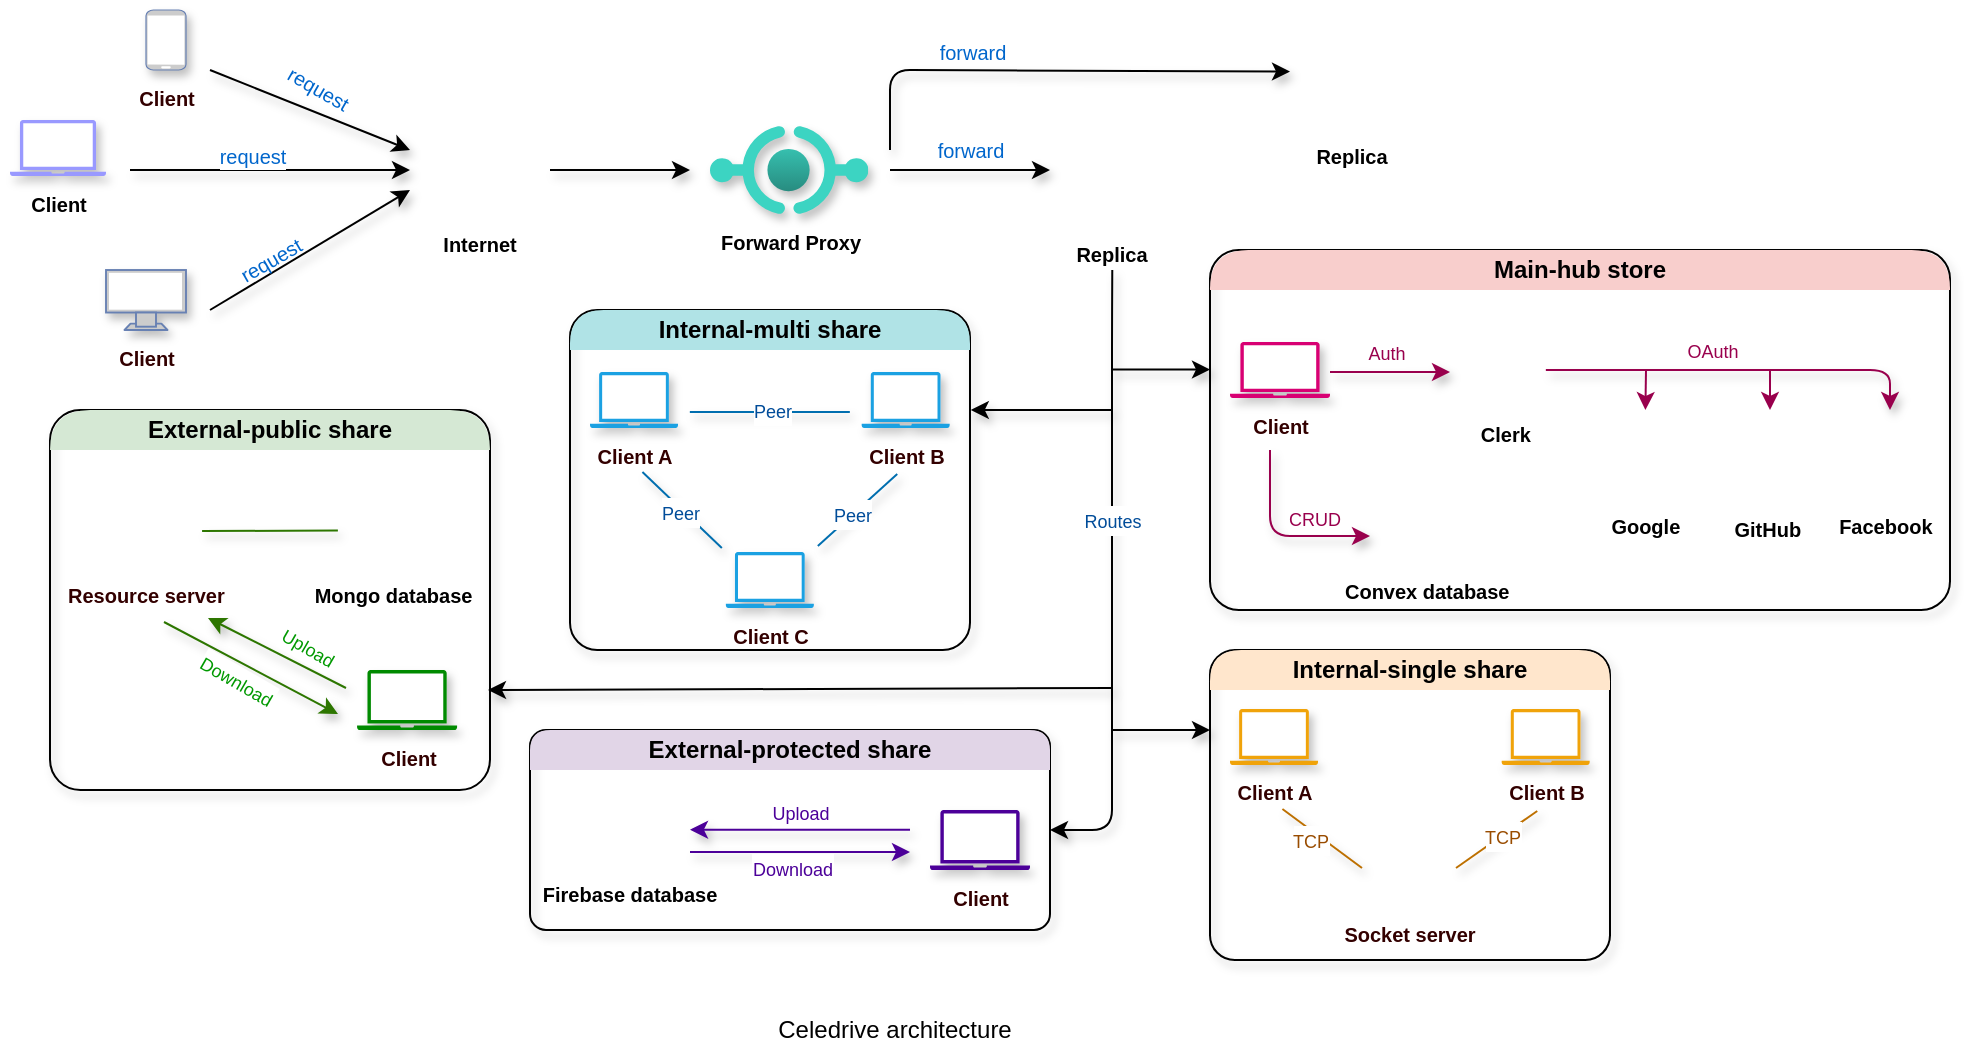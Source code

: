 <mxfile version="24.5.2" type="device">
  <diagram name="Page-1" id="r55egGYTYfPF11YwZ8IX">
    <mxGraphModel dx="713" dy="393" grid="1" gridSize="10" guides="1" tooltips="1" connect="1" arrows="1" fold="1" page="1" pageScale="1" pageWidth="850" pageHeight="1100" math="0" shadow="0">
      <root>
        <mxCell id="0" />
        <mxCell id="1" parent="0" />
        <mxCell id="8J-j7O59oHdIaS3BFxA8-6" value="&lt;font color=&quot;#330000&quot; style=&quot;font-size: 10px;&quot;&gt;&lt;b&gt;Client&lt;/b&gt;&lt;/font&gt;" style="fontColor=#0066CC;verticalAlign=top;verticalLabelPosition=bottom;labelPosition=center;align=center;html=1;outlineConnect=0;fillColor=#CCCCCC;strokeColor=#6881B3;gradientColor=none;gradientDirection=north;strokeWidth=2;shape=mxgraph.networks.monitor;shadow=1;" vertex="1" parent="1">
          <mxGeometry x="88" y="650" width="40" height="30" as="geometry" />
        </mxCell>
        <mxCell id="8J-j7O59oHdIaS3BFxA8-7" value="" style="endArrow=classic;html=1;rounded=0;shadow=1;" edge="1" parent="1">
          <mxGeometry width="50" height="50" relative="1" as="geometry">
            <mxPoint x="100" y="600" as="sourcePoint" />
            <mxPoint x="240" y="600" as="targetPoint" />
          </mxGeometry>
        </mxCell>
        <mxCell id="8J-j7O59oHdIaS3BFxA8-24" value="&lt;font color=&quot;#0066cc&quot; style=&quot;font-size: 10px;&quot;&gt;request&lt;/font&gt;" style="edgeLabel;html=1;align=center;verticalAlign=middle;resizable=0;points=[];" vertex="1" connectable="0" parent="8J-j7O59oHdIaS3BFxA8-7">
          <mxGeometry x="-0.13" y="7" relative="1" as="geometry">
            <mxPoint as="offset" />
          </mxGeometry>
        </mxCell>
        <mxCell id="8J-j7O59oHdIaS3BFxA8-8" value="&lt;font color=&quot;#330000&quot; style=&quot;font-size: 10px;&quot;&gt;&lt;b&gt;Client&lt;/b&gt;&lt;/font&gt;" style="fontColor=#0066CC;verticalAlign=top;verticalLabelPosition=bottom;labelPosition=center;align=center;html=1;outlineConnect=0;fillColor=#CCCCCC;strokeColor=#6881B3;gradientColor=none;gradientDirection=north;strokeWidth=2;shape=mxgraph.networks.mobile;shadow=1;" vertex="1" parent="1">
          <mxGeometry x="108" y="520" width="20" height="30" as="geometry" />
        </mxCell>
        <mxCell id="8J-j7O59oHdIaS3BFxA8-9" value="" style="endArrow=classic;html=1;rounded=0;shadow=1;" edge="1" parent="1">
          <mxGeometry width="50" height="50" relative="1" as="geometry">
            <mxPoint x="140" y="550" as="sourcePoint" />
            <mxPoint x="240" y="590" as="targetPoint" />
          </mxGeometry>
        </mxCell>
        <mxCell id="8J-j7O59oHdIaS3BFxA8-22" value="&lt;font color=&quot;#0066cc&quot; style=&quot;font-size: 10px;&quot;&gt;request&lt;/font&gt;" style="edgeLabel;html=1;align=center;verticalAlign=middle;resizable=0;points=[];rotation=30;" vertex="1" connectable="0" parent="8J-j7O59oHdIaS3BFxA8-9">
          <mxGeometry x="0.018" y="5" relative="1" as="geometry">
            <mxPoint x="1" y="-7" as="offset" />
          </mxGeometry>
        </mxCell>
        <mxCell id="8J-j7O59oHdIaS3BFxA8-10" value="" style="endArrow=classic;html=1;rounded=0;shadow=1;" edge="1" parent="1">
          <mxGeometry width="50" height="50" relative="1" as="geometry">
            <mxPoint x="140" y="670" as="sourcePoint" />
            <mxPoint x="240" y="610" as="targetPoint" />
          </mxGeometry>
        </mxCell>
        <mxCell id="8J-j7O59oHdIaS3BFxA8-13" value="Internet" style="shape=image;verticalLabelPosition=bottom;labelBackgroundColor=default;verticalAlign=top;aspect=fixed;imageAspect=0;image=https://www.pngkey.com/png/full/450-4500237_internet-icon-world-wide-web-logo-png.png;fontSize=10;fontStyle=1;shadow=1;" vertex="1" parent="1">
          <mxGeometry x="250" y="575" width="50" height="50" as="geometry" />
        </mxCell>
        <mxCell id="8J-j7O59oHdIaS3BFxA8-14" value="" style="endArrow=classic;html=1;rounded=0;shadow=1;" edge="1" parent="1">
          <mxGeometry width="50" height="50" relative="1" as="geometry">
            <mxPoint x="480" y="600" as="sourcePoint" />
            <mxPoint x="560" y="600" as="targetPoint" />
          </mxGeometry>
        </mxCell>
        <mxCell id="8J-j7O59oHdIaS3BFxA8-15" value="" style="endArrow=classic;html=1;rounded=1;shadow=1;entryX=0;entryY=1;entryDx=0;entryDy=0;curved=0;" edge="1" parent="1">
          <mxGeometry width="50" height="50" relative="1" as="geometry">
            <mxPoint x="480" y="590" as="sourcePoint" />
            <mxPoint x="680" y="550.76" as="targetPoint" />
            <Array as="points">
              <mxPoint x="480" y="550" />
            </Array>
          </mxGeometry>
        </mxCell>
        <mxCell id="8J-j7O59oHdIaS3BFxA8-18" value="&lt;font color=&quot;#0066cc&quot; style=&quot;font-size: 10px;&quot;&gt;forward&lt;/font&gt;" style="edgeLabel;html=1;align=center;verticalAlign=middle;resizable=0;points=[];rotation=0;" vertex="1" connectable="0" parent="8J-j7O59oHdIaS3BFxA8-15">
          <mxGeometry x="-0.078" y="-8" relative="1" as="geometry">
            <mxPoint x="-30" y="-18" as="offset" />
          </mxGeometry>
        </mxCell>
        <mxCell id="8J-j7O59oHdIaS3BFxA8-16" value="&lt;font color=&quot;#0066cc&quot; style=&quot;font-size: 10px;&quot;&gt;forward&lt;/font&gt;" style="text;html=1;align=center;verticalAlign=middle;resizable=0;points=[];autosize=1;strokeColor=none;fillColor=none;rotation=0;shadow=1;" vertex="1" parent="1">
          <mxGeometry x="490" y="575" width="60" height="30" as="geometry" />
        </mxCell>
        <mxCell id="8J-j7O59oHdIaS3BFxA8-20" value="Replica" style="shape=image;verticalLabelPosition=bottom;labelBackgroundColor=default;verticalAlign=top;aspect=fixed;imageAspect=0;image=https://img.icons8.com/water-color/100/centralized-network.png;fontSize=10;fontStyle=1;shadow=1;" vertex="1" parent="1">
          <mxGeometry x="680" y="519" width="62" height="62" as="geometry" />
        </mxCell>
        <mxCell id="8J-j7O59oHdIaS3BFxA8-23" value="&lt;font color=&quot;#0066cc&quot; style=&quot;font-size: 10px;&quot;&gt;request&lt;/font&gt;" style="text;html=1;align=center;verticalAlign=middle;resizable=0;points=[];autosize=1;strokeColor=none;fillColor=none;rotation=-30;" vertex="1" parent="1">
          <mxGeometry x="140" y="630" width="60" height="30" as="geometry" />
        </mxCell>
        <mxCell id="8J-j7O59oHdIaS3BFxA8-25" value="&lt;font style=&quot;font-size: 10px;&quot;&gt;&lt;b&gt;Forward Proxy&lt;/b&gt;&lt;/font&gt;" style="image;aspect=fixed;html=1;points=[];align=center;fontSize=12;image=img/lib/azure2/other/API_Proxy.svg;clipPath=inset(0% 0% 0% 0%);shadow=1;" vertex="1" parent="1">
          <mxGeometry x="390" y="578" width="79.2" height="44" as="geometry" />
        </mxCell>
        <mxCell id="8J-j7O59oHdIaS3BFxA8-28" value="" style="endArrow=classic;html=1;rounded=0;shadow=1;" edge="1" parent="1">
          <mxGeometry width="50" height="50" relative="1" as="geometry">
            <mxPoint x="310" y="600" as="sourcePoint" />
            <mxPoint x="380" y="600" as="targetPoint" />
          </mxGeometry>
        </mxCell>
        <mxCell id="8J-j7O59oHdIaS3BFxA8-34" value="&lt;b&gt;&lt;font style=&quot;font-size: 10px;&quot;&gt;Client&lt;/font&gt;&lt;/b&gt;" style="sketch=0;pointerEvents=1;shadow=1;dashed=0;html=1;strokeColor=#9673a6;fillColor=#9999FF;labelPosition=center;verticalLabelPosition=bottom;verticalAlign=top;align=center;outlineConnect=0;shape=mxgraph.veeam2.laptop;rounded=1;fontFamily=Helvetica;fontSize=12;" vertex="1" parent="1">
          <mxGeometry x="40" y="575" width="48" height="28.0" as="geometry" />
        </mxCell>
        <mxCell id="8J-j7O59oHdIaS3BFxA8-55" value="Replica" style="shape=image;verticalLabelPosition=bottom;labelBackgroundColor=default;verticalAlign=top;aspect=fixed;imageAspect=0;image=https://img.icons8.com/water-color/100/centralized-network.png;fontSize=10;fontStyle=1;shadow=1;" vertex="1" parent="1">
          <mxGeometry x="560" y="568" width="62" height="62" as="geometry" />
        </mxCell>
        <mxCell id="8J-j7O59oHdIaS3BFxA8-96" value="" style="group;shadow=1;" vertex="1" connectable="0" parent="1">
          <mxGeometry x="70" y="720" width="220" height="200" as="geometry" />
        </mxCell>
        <mxCell id="8J-j7O59oHdIaS3BFxA8-97" value="" style="rounded=1;whiteSpace=wrap;html=1;strokeColor=default;align=center;verticalAlign=middle;fontFamily=Helvetica;fontSize=12;fontColor=default;fillColor=none;arcSize=8;shadow=1;" vertex="1" parent="8J-j7O59oHdIaS3BFxA8-96">
          <mxGeometry x="-10" width="220" height="190" as="geometry" />
        </mxCell>
        <mxCell id="8J-j7O59oHdIaS3BFxA8-98" value="External-public share" style="swimlane;whiteSpace=wrap;html=1;rounded=1;dashed=1;strokeColor=none;align=center;verticalAlign=middle;fontFamily=Helvetica;fontSize=12;fillColor=#d5e8d4;arcSize=50;startSize=20;shadow=0;" vertex="1" parent="8J-j7O59oHdIaS3BFxA8-96">
          <mxGeometry x="-10" width="220" height="40" as="geometry">
            <mxRectangle width="150" height="30" as="alternateBounds" />
          </mxGeometry>
        </mxCell>
        <mxCell id="8J-j7O59oHdIaS3BFxA8-100" value="Resource server" style="shape=image;verticalLabelPosition=bottom;labelBackgroundColor=default;verticalAlign=top;aspect=fixed;imageAspect=0;image=https://cdn.freebiesupply.com/logos/large/2x/nodejs-icon-logo-png-transparent.png;shadow=1;fontStyle=1;fontSize=10;fontColor=#330000;" vertex="1" parent="8J-j7O59oHdIaS3BFxA8-96">
          <mxGeometry x="19.998" y="40.48" width="36.375" height="40.042" as="geometry" />
        </mxCell>
        <mxCell id="8J-j7O59oHdIaS3BFxA8-120" value="Mongo database" style="shape=image;verticalLabelPosition=bottom;labelBackgroundColor=default;verticalAlign=top;aspect=fixed;imageAspect=0;image=https://logicabeans.com/wp-content/uploads/2022/08/MongoDB.png;shadow=1;fontStyle=1;fontSize=10;" vertex="1" parent="8J-j7O59oHdIaS3BFxA8-96">
          <mxGeometry x="143.54" y="40" width="36.46" height="40.52" as="geometry" />
        </mxCell>
        <mxCell id="8J-j7O59oHdIaS3BFxA8-102" value="" style="endArrow=none;html=1;rounded=0;fontFamily=Helvetica;fontSize=12;fontColor=default;fillColor=#60a917;strokeColor=#2D7600;shadow=1;startArrow=classic;startFill=1;" edge="1" parent="8J-j7O59oHdIaS3BFxA8-96">
          <mxGeometry width="50" height="50" relative="1" as="geometry">
            <mxPoint x="134" y="152" as="sourcePoint" />
            <mxPoint x="47" y="106" as="targetPoint" />
          </mxGeometry>
        </mxCell>
        <mxCell id="8J-j7O59oHdIaS3BFxA8-103" value="&lt;font color=&quot;#009900&quot; style=&quot;font-size: 9px;&quot;&gt;Download&lt;/font&gt;" style="edgeLabel;html=1;align=center;verticalAlign=middle;resizable=0;points=[];rounded=1;dashed=1;strokeColor=default;fontFamily=Helvetica;fontSize=12;fontColor=default;fillColor=none;rotation=30;" vertex="1" connectable="0" parent="8J-j7O59oHdIaS3BFxA8-102">
          <mxGeometry x="0.123" relative="1" as="geometry">
            <mxPoint x="-2" y="9" as="offset" />
          </mxGeometry>
        </mxCell>
        <mxCell id="8J-j7O59oHdIaS3BFxA8-101" value="&lt;font color=&quot;#330000&quot; style=&quot;font-size: 10px;&quot;&gt;&lt;b&gt;Client&lt;/b&gt;&lt;/font&gt;" style="sketch=0;pointerEvents=1;shadow=1;html=1;strokeColor=#005700;fillColor=#008a00;labelPosition=center;verticalLabelPosition=bottom;verticalAlign=top;align=center;outlineConnect=0;shape=mxgraph.veeam2.laptop;rounded=1;fontFamily=Helvetica;fontSize=12;fontColor=#ffffff;" vertex="1" parent="8J-j7O59oHdIaS3BFxA8-96">
          <mxGeometry x="143.54" y="130" width="50" height="30" as="geometry" />
        </mxCell>
        <mxCell id="8J-j7O59oHdIaS3BFxA8-123" value="" style="endArrow=classic;html=1;rounded=0;fontFamily=Helvetica;fontSize=12;fontColor=default;fillColor=#60a917;strokeColor=#2D7600;shadow=1;endFill=1;" edge="1" parent="8J-j7O59oHdIaS3BFxA8-96">
          <mxGeometry width="50" height="50" relative="1" as="geometry">
            <mxPoint x="138" y="139" as="sourcePoint" />
            <mxPoint x="69" y="104" as="targetPoint" />
          </mxGeometry>
        </mxCell>
        <mxCell id="8J-j7O59oHdIaS3BFxA8-125" value="&lt;font style=&quot;font-size: 9px;&quot; color=&quot;#009900&quot;&gt;Upload&lt;/font&gt;" style="edgeLabel;html=1;align=center;verticalAlign=middle;resizable=0;points=[];rounded=1;dashed=1;strokeColor=default;fontFamily=Helvetica;fontSize=12;fontColor=default;fillColor=none;rotation=30;" vertex="1" connectable="0" parent="8J-j7O59oHdIaS3BFxA8-123">
          <mxGeometry x="0.119" y="-5" relative="1" as="geometry">
            <mxPoint x="17" y="3" as="offset" />
          </mxGeometry>
        </mxCell>
        <mxCell id="8J-j7O59oHdIaS3BFxA8-104" value="" style="endArrow=none;html=1;rounded=0;fontFamily=Helvetica;fontSize=12;fontColor=default;fillColor=#60a917;strokeColor=#2D7600;shadow=1;" edge="1" parent="8J-j7O59oHdIaS3BFxA8-96">
          <mxGeometry width="50" height="50" relative="1" as="geometry">
            <mxPoint x="66.04" y="60.56" as="sourcePoint" />
            <mxPoint x="133.95" y="60.28" as="targetPoint" />
            <Array as="points" />
          </mxGeometry>
        </mxCell>
        <mxCell id="8J-j7O59oHdIaS3BFxA8-87" value="" style="rounded=1;whiteSpace=wrap;html=1;strokeColor=default;align=center;verticalAlign=middle;fontFamily=Helvetica;fontSize=12;fontColor=default;fillColor=none;arcSize=8;shadow=1;" vertex="1" parent="1">
          <mxGeometry x="640" y="640" width="370" height="180" as="geometry" />
        </mxCell>
        <mxCell id="8J-j7O59oHdIaS3BFxA8-88" value="Main-hub store" style="swimlane;whiteSpace=wrap;html=1;rounded=1;dashed=1;strokeColor=none;align=center;verticalAlign=middle;fontFamily=Helvetica;fontSize=12;fillColor=#f8cecc;arcSize=32;startSize=20;shadow=0;" vertex="1" parent="1">
          <mxGeometry x="640" y="640" width="370" height="40" as="geometry">
            <mxRectangle width="150" height="30" as="alternateBounds" />
          </mxGeometry>
        </mxCell>
        <mxCell id="8J-j7O59oHdIaS3BFxA8-89" value="&lt;font color=&quot;#330000&quot; style=&quot;font-size: 10px;&quot;&gt;&lt;b&gt;Client&lt;/b&gt;&lt;/font&gt;" style="sketch=0;pointerEvents=1;shadow=1;dashed=0;html=1;strokeColor=#A50040;fillColor=#d80073;labelPosition=center;verticalLabelPosition=bottom;verticalAlign=top;align=center;outlineConnect=0;shape=mxgraph.veeam2.laptop;rounded=1;fontFamily=Helvetica;fontSize=12;fontColor=#ffffff;" vertex="1" parent="1">
          <mxGeometry x="650" y="686" width="50" height="28" as="geometry" />
        </mxCell>
        <mxCell id="8J-j7O59oHdIaS3BFxA8-48" value="" style="rounded=1;whiteSpace=wrap;html=1;strokeColor=default;align=center;verticalAlign=middle;fontFamily=Helvetica;fontSize=12;fontColor=default;fillColor=none;arcSize=8;shadow=1;" vertex="1" parent="1">
          <mxGeometry x="320" y="670" width="200" height="170" as="geometry" />
        </mxCell>
        <mxCell id="8J-j7O59oHdIaS3BFxA8-49" value="Internal-multi share" style="swimlane;whiteSpace=wrap;html=1;rounded=1;dashed=1;strokeColor=none;align=center;verticalAlign=middle;fontFamily=Helvetica;fontSize=12;fillColor=#b0e3e6;arcSize=28;startSize=20;shadow=0;" vertex="1" parent="1">
          <mxGeometry x="320" y="670" width="200" height="40" as="geometry" />
        </mxCell>
        <mxCell id="8J-j7O59oHdIaS3BFxA8-50" value="&lt;font color=&quot;#330000&quot; style=&quot;font-size: 10px;&quot;&gt;&lt;b&gt;Client A&lt;/b&gt;&lt;/font&gt;" style="sketch=0;pointerEvents=1;shadow=1;dashed=0;html=1;strokeColor=#006EAF;fillColor=#1ba1e2;labelPosition=center;verticalLabelPosition=bottom;verticalAlign=top;align=center;outlineConnect=0;shape=mxgraph.veeam2.laptop;rounded=1;fontFamily=Helvetica;fontSize=12;fontColor=#ffffff;" vertex="1" parent="1">
          <mxGeometry x="330" y="701" width="44" height="28.0" as="geometry" />
        </mxCell>
        <mxCell id="8J-j7O59oHdIaS3BFxA8-52" value="&lt;font color=&quot;#330000&quot; style=&quot;font-size: 10px;&quot;&gt;&lt;b style=&quot;&quot;&gt;Client B&lt;/b&gt;&lt;/font&gt;" style="sketch=0;pointerEvents=1;shadow=1;html=1;strokeColor=#006EAF;fillColor=#1ba1e2;labelPosition=center;verticalLabelPosition=bottom;verticalAlign=top;align=center;outlineConnect=0;shape=mxgraph.veeam2.laptop;rounded=1;fontFamily=Helvetica;fontSize=12;fontColor=#ffffff;" vertex="1" parent="1">
          <mxGeometry x="465.833" y="701" width="44" height="28.0" as="geometry" />
        </mxCell>
        <mxCell id="8J-j7O59oHdIaS3BFxA8-53" value="" style="endArrow=none;html=1;rounded=0;fontFamily=Helvetica;fontSize=12;fontColor=default;fillColor=#1ba1e2;strokeColor=#006EAF;shadow=1;" edge="1" parent="1">
          <mxGeometry width="50" height="50" relative="1" as="geometry">
            <mxPoint x="443.92" y="788" as="sourcePoint" />
            <mxPoint x="483.627" y="752" as="targetPoint" />
          </mxGeometry>
        </mxCell>
        <mxCell id="8J-j7O59oHdIaS3BFxA8-68" value="&lt;font color=&quot;#004c99&quot; style=&quot;font-size: 9px;&quot;&gt;Peer&lt;/font&gt;" style="edgeLabel;html=1;align=center;verticalAlign=middle;resizable=0;points=[];rounded=1;dashed=1;strokeColor=default;fontFamily=Helvetica;fontSize=12;fontColor=default;fillColor=none;" vertex="1" connectable="0" parent="8J-j7O59oHdIaS3BFxA8-53">
          <mxGeometry x="-0.137" y="1" relative="1" as="geometry">
            <mxPoint as="offset" />
          </mxGeometry>
        </mxCell>
        <mxCell id="8J-j7O59oHdIaS3BFxA8-54" value="" style="endArrow=none;html=1;rounded=0;fontFamily=Helvetica;fontSize=12;fontColor=default;fillColor=#1ba1e2;strokeColor=#006EAF;shadow=1;" edge="1" parent="1">
          <mxGeometry width="50" height="50" relative="1" as="geometry">
            <mxPoint x="395.92" y="789" as="sourcePoint" />
            <mxPoint x="356.21" y="751" as="targetPoint" />
          </mxGeometry>
        </mxCell>
        <mxCell id="8J-j7O59oHdIaS3BFxA8-67" value="&lt;font color=&quot;#004c99&quot; style=&quot;font-size: 9px;&quot;&gt;Peer&lt;/font&gt;" style="edgeLabel;html=1;align=center;verticalAlign=middle;resizable=0;points=[];rounded=1;dashed=1;strokeColor=default;fontFamily=Helvetica;fontSize=12;fontColor=default;fillColor=none;" vertex="1" connectable="0" parent="8J-j7O59oHdIaS3BFxA8-54">
          <mxGeometry x="0.023" y="1" relative="1" as="geometry">
            <mxPoint as="offset" />
          </mxGeometry>
        </mxCell>
        <mxCell id="8J-j7O59oHdIaS3BFxA8-61" value="&lt;font color=&quot;#330000&quot; style=&quot;font-size: 10px;&quot;&gt;&lt;b&gt;Client C&lt;/b&gt;&lt;/font&gt;" style="sketch=0;pointerEvents=1;shadow=1;dashed=0;html=1;strokeColor=#006EAF;fillColor=#1ba1e2;labelPosition=center;verticalLabelPosition=bottom;verticalAlign=top;align=center;outlineConnect=0;shape=mxgraph.veeam2.laptop;rounded=1;fontFamily=Helvetica;fontSize=12;fontColor=#ffffff;" vertex="1" parent="1">
          <mxGeometry x="397.92" y="791" width="44" height="28.0" as="geometry" />
        </mxCell>
        <mxCell id="8J-j7O59oHdIaS3BFxA8-62" value="" style="endArrow=none;html=1;rounded=0;fontFamily=Helvetica;fontSize=12;fontColor=default;fillColor=#1ba1e2;strokeColor=#006EAF;shadow=1;" edge="1" parent="1">
          <mxGeometry width="50" height="50" relative="1" as="geometry">
            <mxPoint x="459.92" y="721" as="sourcePoint" />
            <mxPoint x="379.92" y="721" as="targetPoint" />
          </mxGeometry>
        </mxCell>
        <mxCell id="8J-j7O59oHdIaS3BFxA8-69" value="" style="edgeLabel;html=1;align=center;verticalAlign=middle;resizable=0;points=[];rounded=1;dashed=1;strokeColor=default;fontFamily=Helvetica;fontSize=12;fontColor=default;fillColor=none;" vertex="1" connectable="0" parent="8J-j7O59oHdIaS3BFxA8-62">
          <mxGeometry x="-0.011" y="-1" relative="1" as="geometry">
            <mxPoint as="offset" />
          </mxGeometry>
        </mxCell>
        <mxCell id="8J-j7O59oHdIaS3BFxA8-70" value="&lt;font color=&quot;#004c99&quot; style=&quot;font-size: 9px;&quot;&gt;Peer&lt;/font&gt;" style="edgeLabel;html=1;align=center;verticalAlign=middle;resizable=0;points=[];rounded=1;dashed=1;strokeColor=default;fontFamily=Helvetica;fontSize=12;fontColor=default;fillColor=none;" vertex="1" connectable="0" parent="8J-j7O59oHdIaS3BFxA8-62">
          <mxGeometry x="-0.063" y="-1" relative="1" as="geometry">
            <mxPoint x="-2" as="offset" />
          </mxGeometry>
        </mxCell>
        <mxCell id="8J-j7O59oHdIaS3BFxA8-165" value="" style="edgeLabel;html=1;align=center;verticalAlign=middle;resizable=0;points=[];rounded=1;dashed=1;strokeColor=default;fontFamily=Helvetica;fontSize=12;fontColor=default;fillColor=none;" vertex="1" connectable="0" parent="8J-j7O59oHdIaS3BFxA8-62">
          <mxGeometry x="0.055" y="-1" relative="1" as="geometry">
            <mxPoint as="offset" />
          </mxGeometry>
        </mxCell>
        <mxCell id="8J-j7O59oHdIaS3BFxA8-139" value="" style="endArrow=classic;html=1;rounded=1;fontFamily=Helvetica;fontSize=12;fontColor=default;curved=0;shadow=1;entryX=1;entryY=0.5;entryDx=0;entryDy=0;" edge="1" parent="1" target="8J-j7O59oHdIaS3BFxA8-127">
          <mxGeometry width="50" height="50" relative="1" as="geometry">
            <mxPoint x="591.14" y="650" as="sourcePoint" />
            <mxPoint x="590" y="930" as="targetPoint" />
            <Array as="points">
              <mxPoint x="591" y="680" />
              <mxPoint x="591" y="930" />
            </Array>
          </mxGeometry>
        </mxCell>
        <mxCell id="8J-j7O59oHdIaS3BFxA8-142" value="&lt;font color=&quot;#004c99&quot; style=&quot;font-size: 9px;&quot;&gt;Routes&lt;/font&gt;" style="edgeLabel;html=1;align=center;verticalAlign=middle;resizable=0;points=[];rounded=1;dashed=1;strokeColor=default;fontFamily=Helvetica;fontSize=12;fontColor=default;fillColor=none;" vertex="1" connectable="0" parent="8J-j7O59oHdIaS3BFxA8-139">
          <mxGeometry x="-0.202" y="-5" relative="1" as="geometry">
            <mxPoint x="5" y="1" as="offset" />
          </mxGeometry>
        </mxCell>
        <mxCell id="8J-j7O59oHdIaS3BFxA8-127" value="" style="rounded=1;whiteSpace=wrap;html=1;strokeColor=default;align=center;verticalAlign=middle;fontFamily=Helvetica;fontSize=12;fontColor=default;fillColor=none;arcSize=8;shadow=1;" vertex="1" parent="1">
          <mxGeometry x="300" y="880" width="260" height="100" as="geometry" />
        </mxCell>
        <mxCell id="8J-j7O59oHdIaS3BFxA8-128" value="External-protected share" style="swimlane;whiteSpace=wrap;html=1;rounded=1;dashed=1;strokeColor=none;align=center;verticalAlign=middle;fontFamily=Helvetica;fontSize=12;fillColor=#e1d5e7;arcSize=17;startSize=20;shadow=0;" vertex="1" parent="1">
          <mxGeometry x="300" y="880" width="260" height="40" as="geometry">
            <mxRectangle width="150" height="30" as="alternateBounds" />
          </mxGeometry>
        </mxCell>
        <mxCell id="8J-j7O59oHdIaS3BFxA8-131" value="" style="endArrow=classic;html=1;rounded=0;fontFamily=Helvetica;fontSize=12;fontColor=default;fillColor=#60a917;strokeColor=#4C0099;shadow=1;startArrow=none;startFill=0;endFill=1;" edge="1" parent="1">
          <mxGeometry width="50" height="50" relative="1" as="geometry">
            <mxPoint x="490" y="929.82" as="sourcePoint" />
            <mxPoint x="380" y="929.82" as="targetPoint" />
          </mxGeometry>
        </mxCell>
        <mxCell id="8J-j7O59oHdIaS3BFxA8-132" value="&lt;font color=&quot;#4c0099&quot; style=&quot;font-size: 9px;&quot;&gt;Upload&lt;/font&gt;" style="edgeLabel;html=1;align=center;verticalAlign=middle;resizable=0;points=[];rounded=1;dashed=1;strokeColor=default;fontFamily=Helvetica;fontSize=12;fontColor=default;fillColor=none;rotation=0;" vertex="1" connectable="0" parent="8J-j7O59oHdIaS3BFxA8-131">
          <mxGeometry x="0.123" relative="1" as="geometry">
            <mxPoint x="7" y="-9" as="offset" />
          </mxGeometry>
        </mxCell>
        <mxCell id="8J-j7O59oHdIaS3BFxA8-134" value="" style="endArrow=none;html=1;rounded=0;fontFamily=Helvetica;fontSize=12;fontColor=default;fillColor=#60a917;strokeColor=#4C0099;shadow=1;endFill=0;startArrow=classic;startFill=1;" edge="1" parent="1">
          <mxGeometry width="50" height="50" relative="1" as="geometry">
            <mxPoint x="490" y="941" as="sourcePoint" />
            <mxPoint x="380" y="941" as="targetPoint" />
          </mxGeometry>
        </mxCell>
        <mxCell id="8J-j7O59oHdIaS3BFxA8-135" value="&lt;font color=&quot;#4c0099&quot; style=&quot;font-size: 9px;&quot;&gt;Download&lt;/font&gt;" style="edgeLabel;html=1;align=center;verticalAlign=middle;resizable=0;points=[];rounded=1;dashed=1;strokeColor=default;fontFamily=Helvetica;fontSize=12;fontColor=default;fillColor=none;rotation=0;" vertex="1" connectable="0" parent="8J-j7O59oHdIaS3BFxA8-134">
          <mxGeometry x="0.119" y="-5" relative="1" as="geometry">
            <mxPoint x="2" y="13" as="offset" />
          </mxGeometry>
        </mxCell>
        <mxCell id="8J-j7O59oHdIaS3BFxA8-138" value="Firebase database" style="shape=image;verticalLabelPosition=bottom;labelBackgroundColor=default;verticalAlign=top;aspect=fixed;imageAspect=0;image=https://assets-global.website-files.com/631ec5866e474e5b101f6a41/6596996b5c4dca1a76a21e8a_Firebase.png;fontStyle=1;fontSize=10;shadow=1;" vertex="1" parent="1">
          <mxGeometry x="330" y="910" width="40" height="40" as="geometry" />
        </mxCell>
        <mxCell id="8J-j7O59oHdIaS3BFxA8-130" value="&lt;font color=&quot;#330000&quot; style=&quot;font-size: 10px;&quot;&gt;&lt;b&gt;Client&lt;/b&gt;&lt;/font&gt;" style="sketch=0;pointerEvents=1;shadow=1;html=1;strokeColor=none;fillColor=#4C0099;labelPosition=center;verticalLabelPosition=bottom;verticalAlign=top;align=center;outlineConnect=0;shape=mxgraph.veeam2.laptop;rounded=1;fontFamily=Helvetica;fontSize=12;fontColor=#ffffff;" vertex="1" parent="1">
          <mxGeometry x="500" y="920" width="50" height="30" as="geometry" />
        </mxCell>
        <mxCell id="8J-j7O59oHdIaS3BFxA8-141" value="" style="endArrow=classic;html=1;rounded=0;fontFamily=Helvetica;fontSize=12;fontColor=default;shadow=1;" edge="1" parent="1">
          <mxGeometry width="50" height="50" relative="1" as="geometry">
            <mxPoint x="591" y="859" as="sourcePoint" />
            <mxPoint x="279" y="860" as="targetPoint" />
          </mxGeometry>
        </mxCell>
        <mxCell id="8J-j7O59oHdIaS3BFxA8-33" value="" style="rounded=1;whiteSpace=wrap;html=1;strokeColor=default;align=center;verticalAlign=middle;fontFamily=Helvetica;fontSize=12;fontColor=default;fillColor=none;arcSize=8;shadow=1;" vertex="1" parent="1">
          <mxGeometry x="640" y="840" width="200" height="155" as="geometry" />
        </mxCell>
        <mxCell id="8J-j7O59oHdIaS3BFxA8-43" value="Internal-single share" style="swimlane;whiteSpace=wrap;html=1;rounded=1;dashed=1;strokeColor=none;align=center;verticalAlign=middle;fontFamily=Helvetica;fontSize=12;fillColor=#ffe6cc;arcSize=26;startSize=20;shadow=0;" vertex="1" parent="1">
          <mxGeometry x="640" y="840" width="200" height="40" as="geometry">
            <mxRectangle width="150" height="30" as="alternateBounds" />
          </mxGeometry>
        </mxCell>
        <mxCell id="8J-j7O59oHdIaS3BFxA8-40" value="&lt;font color=&quot;#330000&quot; style=&quot;font-size: 10px;&quot;&gt;&lt;b&gt;Client A&lt;/b&gt;&lt;/font&gt;" style="sketch=0;pointerEvents=1;shadow=1;dashed=0;html=1;strokeColor=#BD7000;fillColor=#f0a30a;labelPosition=center;verticalLabelPosition=bottom;verticalAlign=top;align=center;outlineConnect=0;shape=mxgraph.veeam2.laptop;rounded=1;fontFamily=Helvetica;fontSize=12;fontColor=#000000;" vertex="1" parent="1">
          <mxGeometry x="650" y="869.48" width="44" height="28.0" as="geometry" />
        </mxCell>
        <mxCell id="8J-j7O59oHdIaS3BFxA8-42" value="Socket server" style="shape=image;verticalLabelPosition=bottom;labelBackgroundColor=default;verticalAlign=top;aspect=fixed;imageAspect=0;image=https://cdn.freebiesupply.com/logos/large/2x/nodejs-icon-logo-png-transparent.png;shadow=1;fontStyle=1;fontSize=10;fontColor=#330000;imageBackground=none;" vertex="1" parent="1">
          <mxGeometry x="721.808" y="930" width="36.375" height="40.042" as="geometry" />
        </mxCell>
        <mxCell id="8J-j7O59oHdIaS3BFxA8-39" value="&lt;font color=&quot;#330000&quot; style=&quot;font-size: 10px;&quot;&gt;&lt;b&gt;Client B&lt;/b&gt;&lt;/font&gt;" style="sketch=0;pointerEvents=1;shadow=1;html=1;strokeColor=#BD7000;fillColor=#f0a30a;labelPosition=center;verticalLabelPosition=bottom;verticalAlign=top;align=center;outlineConnect=0;shape=mxgraph.veeam2.laptop;rounded=1;fontFamily=Helvetica;fontSize=12;fontColor=#000000;" vertex="1" parent="1">
          <mxGeometry x="785.833" y="869.48" width="44" height="28.0" as="geometry" />
        </mxCell>
        <mxCell id="8J-j7O59oHdIaS3BFxA8-45" value="" style="endArrow=none;html=1;rounded=0;fontFamily=Helvetica;fontSize=12;fontColor=default;fillColor=#f0a30a;strokeColor=#BD7000;shadow=1;" edge="1" parent="1">
          <mxGeometry width="50" height="50" relative="1" as="geometry">
            <mxPoint x="763" y="949" as="sourcePoint" />
            <mxPoint x="803.627" y="920.48" as="targetPoint" />
          </mxGeometry>
        </mxCell>
        <mxCell id="8J-j7O59oHdIaS3BFxA8-63" value="&lt;font color=&quot;#994c00&quot; style=&quot;font-size: 9px;&quot;&gt;TCP&lt;/font&gt;" style="edgeLabel;html=1;align=center;verticalAlign=middle;resizable=0;points=[];rounded=1;dashed=1;strokeColor=default;fontFamily=Helvetica;fontSize=12;fontColor=default;fillColor=none;" vertex="1" connectable="0" parent="8J-j7O59oHdIaS3BFxA8-45">
          <mxGeometry x="0.123" relative="1" as="geometry">
            <mxPoint as="offset" />
          </mxGeometry>
        </mxCell>
        <mxCell id="8J-j7O59oHdIaS3BFxA8-46" value="" style="endArrow=none;html=1;rounded=0;fontFamily=Helvetica;fontSize=12;fontColor=default;fillColor=#f0a30a;strokeColor=#BD7000;shadow=1;" edge="1" parent="1">
          <mxGeometry width="50" height="50" relative="1" as="geometry">
            <mxPoint x="716" y="949" as="sourcePoint" />
            <mxPoint x="676.21" y="919.48" as="targetPoint" />
          </mxGeometry>
        </mxCell>
        <mxCell id="8J-j7O59oHdIaS3BFxA8-66" value="&lt;font color=&quot;#994c00&quot; style=&quot;font-size: 9px;&quot;&gt;TCP&lt;/font&gt;" style="edgeLabel;html=1;align=center;verticalAlign=middle;resizable=0;points=[];rounded=1;dashed=1;strokeColor=default;fontFamily=Helvetica;fontSize=12;fontColor=default;fillColor=none;" vertex="1" connectable="0" parent="8J-j7O59oHdIaS3BFxA8-46">
          <mxGeometry x="-0.115" y="-1" relative="1" as="geometry">
            <mxPoint x="-9" as="offset" />
          </mxGeometry>
        </mxCell>
        <mxCell id="8J-j7O59oHdIaS3BFxA8-144" value="Convex database" style="shape=image;verticalLabelPosition=bottom;labelBackgroundColor=default;verticalAlign=top;aspect=fixed;imageAspect=0;image=https://cdn.sanity.io/images/o0o2tn5x/production/285d09c87a0afb46b81044a49932f14539eb4778-400x400.png;fontStyle=1;fontSize=10;shadow=1;" vertex="1" parent="1">
          <mxGeometry x="729.32" y="760" width="38.6" height="38.6" as="geometry" />
        </mxCell>
        <mxCell id="8J-j7O59oHdIaS3BFxA8-149" value="" style="endArrow=classic;html=1;rounded=1;fontFamily=Helvetica;fontSize=12;fontColor=default;strokeColor=#99004D;curved=0;shadow=1;" edge="1" parent="1">
          <mxGeometry width="50" height="50" relative="1" as="geometry">
            <mxPoint x="700" y="701" as="sourcePoint" />
            <mxPoint x="760" y="701" as="targetPoint" />
            <Array as="points">
              <mxPoint x="700.11" y="701" />
            </Array>
          </mxGeometry>
        </mxCell>
        <mxCell id="8J-j7O59oHdIaS3BFxA8-150" value="&lt;font color=&quot;#99004d&quot; style=&quot;font-size: 9px;&quot;&gt;Auth&lt;/font&gt;" style="edgeLabel;html=1;align=center;verticalAlign=middle;resizable=0;points=[];rounded=1;dashed=1;strokeColor=default;fontFamily=Helvetica;fontSize=12;fontColor=default;fillColor=none;" vertex="1" connectable="0" parent="8J-j7O59oHdIaS3BFxA8-149">
          <mxGeometry x="-0.263" relative="1" as="geometry">
            <mxPoint x="6" y="-10" as="offset" />
          </mxGeometry>
        </mxCell>
        <mxCell id="8J-j7O59oHdIaS3BFxA8-151" value="Clerk" style="shape=image;verticalLabelPosition=bottom;labelBackgroundColor=default;verticalAlign=top;aspect=fixed;imageAspect=0;image=https://cdn.sanity.io/images/o0o2tn5x/production/2399b991025c365aafaa6fca85d91deac801e654-1046x1046.png;shadow=1;fontStyle=1;fontSize=10;" vertex="1" parent="1">
          <mxGeometry x="767.92" y="680" width="40" height="40" as="geometry" />
        </mxCell>
        <mxCell id="8J-j7O59oHdIaS3BFxA8-152" value="" style="endArrow=classic;html=1;rounded=1;fontFamily=Helvetica;fontSize=12;fontColor=default;strokeColor=#99004D;curved=0;shadow=1;" edge="1" parent="1">
          <mxGeometry width="50" height="50" relative="1" as="geometry">
            <mxPoint x="670" y="740" as="sourcePoint" />
            <mxPoint x="720" y="783" as="targetPoint" />
            <Array as="points">
              <mxPoint x="670" y="783" />
            </Array>
          </mxGeometry>
        </mxCell>
        <mxCell id="8J-j7O59oHdIaS3BFxA8-153" value="&lt;font color=&quot;#99004d&quot; style=&quot;font-size: 9px;&quot;&gt;CRUD&lt;/font&gt;" style="edgeLabel;html=1;align=center;verticalAlign=middle;resizable=0;points=[];rounded=1;dashed=1;strokeColor=default;fontFamily=Helvetica;fontSize=12;fontColor=default;fillColor=none;" vertex="1" connectable="0" parent="8J-j7O59oHdIaS3BFxA8-152">
          <mxGeometry x="0.393" y="-1" relative="1" as="geometry">
            <mxPoint y="-10" as="offset" />
          </mxGeometry>
        </mxCell>
        <mxCell id="8J-j7O59oHdIaS3BFxA8-154" value="" style="endArrow=classic;html=1;rounded=1;fontFamily=Helvetica;fontSize=12;fontColor=default;curved=0;strokeColor=#99004D;shadow=1;" edge="1" parent="1">
          <mxGeometry width="50" height="50" relative="1" as="geometry">
            <mxPoint x="807.92" y="700" as="sourcePoint" />
            <mxPoint x="980" y="720" as="targetPoint" />
            <Array as="points">
              <mxPoint x="980" y="700" />
            </Array>
          </mxGeometry>
        </mxCell>
        <mxCell id="8J-j7O59oHdIaS3BFxA8-155" value="&lt;font color=&quot;#99004d&quot; style=&quot;font-size: 9px;&quot;&gt;OAuth&lt;/font&gt;" style="edgeLabel;html=1;align=center;verticalAlign=middle;resizable=0;points=[];rounded=1;dashed=1;strokeColor=default;fontFamily=Helvetica;fontSize=12;fontColor=default;fillColor=none;" vertex="1" connectable="0" parent="8J-j7O59oHdIaS3BFxA8-154">
          <mxGeometry x="-0.174" relative="1" as="geometry">
            <mxPoint x="3" y="-10" as="offset" />
          </mxGeometry>
        </mxCell>
        <mxCell id="8J-j7O59oHdIaS3BFxA8-156" value="GitHub" style="shape=image;verticalLabelPosition=bottom;labelBackgroundColor=default;verticalAlign=top;aspect=fixed;imageAspect=0;image=https://pngimg.com/uploads/github/github_PNG40.png;clipPath=inset(5.33% 11.33% 13.33% 5.67%);shadow=1;fontSize=10;fontStyle=1" vertex="1" parent="1">
          <mxGeometry x="900" y="730.21" width="37.84" height="37.08" as="geometry" />
        </mxCell>
        <mxCell id="8J-j7O59oHdIaS3BFxA8-157" value="Google" style="shape=image;verticalLabelPosition=bottom;labelBackgroundColor=default;verticalAlign=top;aspect=fixed;imageAspect=0;image=https://static-00.iconduck.com/assets.00/google-icon-2048x2048-czn3g8x8.png;shadow=1;fontStyle=1;fontSize=10;" vertex="1" parent="1">
          <mxGeometry x="840" y="730" width="35.83" height="35.83" as="geometry" />
        </mxCell>
        <mxCell id="8J-j7O59oHdIaS3BFxA8-158" value="Facebook" style="shape=image;verticalLabelPosition=bottom;labelBackgroundColor=default;verticalAlign=top;aspect=fixed;imageAspect=0;image=https://1.bp.blogspot.com/-S8HTBQqmfcs/XN0ACIRD9PI/AAAAAAAAAlo/FLhccuLdMfIFLhocRjWqsr9cVGdTN_8sgCPcBGAYYCw/s1600/f_logo_RGB-Blue_1024.png;shadow=1;fontStyle=1;fontSize=10;" vertex="1" parent="1">
          <mxGeometry x="960" y="730" width="35.83" height="35.83" as="geometry" />
        </mxCell>
        <mxCell id="8J-j7O59oHdIaS3BFxA8-159" value="" style="endArrow=classic;html=1;rounded=0;fontFamily=Helvetica;fontSize=12;fontColor=default;strokeColor=#99004D;" edge="1" parent="1">
          <mxGeometry width="50" height="50" relative="1" as="geometry">
            <mxPoint x="920" y="700" as="sourcePoint" />
            <mxPoint x="920" y="720" as="targetPoint" />
          </mxGeometry>
        </mxCell>
        <mxCell id="8J-j7O59oHdIaS3BFxA8-160" value="" style="endArrow=classic;html=1;rounded=0;fontFamily=Helvetica;fontSize=12;fontColor=default;strokeColor=#99004D;" edge="1" parent="1">
          <mxGeometry width="50" height="50" relative="1" as="geometry">
            <mxPoint x="858" y="700" as="sourcePoint" />
            <mxPoint x="857.71" y="720" as="targetPoint" />
          </mxGeometry>
        </mxCell>
        <mxCell id="8J-j7O59oHdIaS3BFxA8-143" value="" style="endArrow=classic;html=1;rounded=0;fontFamily=Helvetica;fontSize=12;fontColor=default;shadow=1;entryX=1.002;entryY=0.294;entryDx=0;entryDy=0;entryPerimeter=0;" edge="1" parent="1" target="8J-j7O59oHdIaS3BFxA8-48">
          <mxGeometry width="50" height="50" relative="1" as="geometry">
            <mxPoint x="591" y="720" as="sourcePoint" />
            <mxPoint x="520" y="710" as="targetPoint" />
          </mxGeometry>
        </mxCell>
        <mxCell id="8J-j7O59oHdIaS3BFxA8-162" value="" style="endArrow=classic;html=1;rounded=0;fontFamily=Helvetica;fontSize=12;fontColor=default;shadow=1;" edge="1" parent="1">
          <mxGeometry width="50" height="50" relative="1" as="geometry">
            <mxPoint x="591" y="880" as="sourcePoint" />
            <mxPoint x="640" y="880" as="targetPoint" />
          </mxGeometry>
        </mxCell>
        <mxCell id="8J-j7O59oHdIaS3BFxA8-163" value="" style="endArrow=classic;html=1;rounded=0;fontFamily=Helvetica;fontSize=12;fontColor=default;shadow=1;" edge="1" parent="1">
          <mxGeometry width="50" height="50" relative="1" as="geometry">
            <mxPoint x="591" y="699.77" as="sourcePoint" />
            <mxPoint x="640" y="699.77" as="targetPoint" />
          </mxGeometry>
        </mxCell>
        <mxCell id="8J-j7O59oHdIaS3BFxA8-164" value="Celedrive architecture" style="text;html=1;align=center;verticalAlign=middle;whiteSpace=wrap;rounded=0;fontFamily=Helvetica;fontSize=12;fontColor=default;" vertex="1" parent="1">
          <mxGeometry x="390" y="1020" width="185" height="20" as="geometry" />
        </mxCell>
      </root>
    </mxGraphModel>
  </diagram>
</mxfile>
